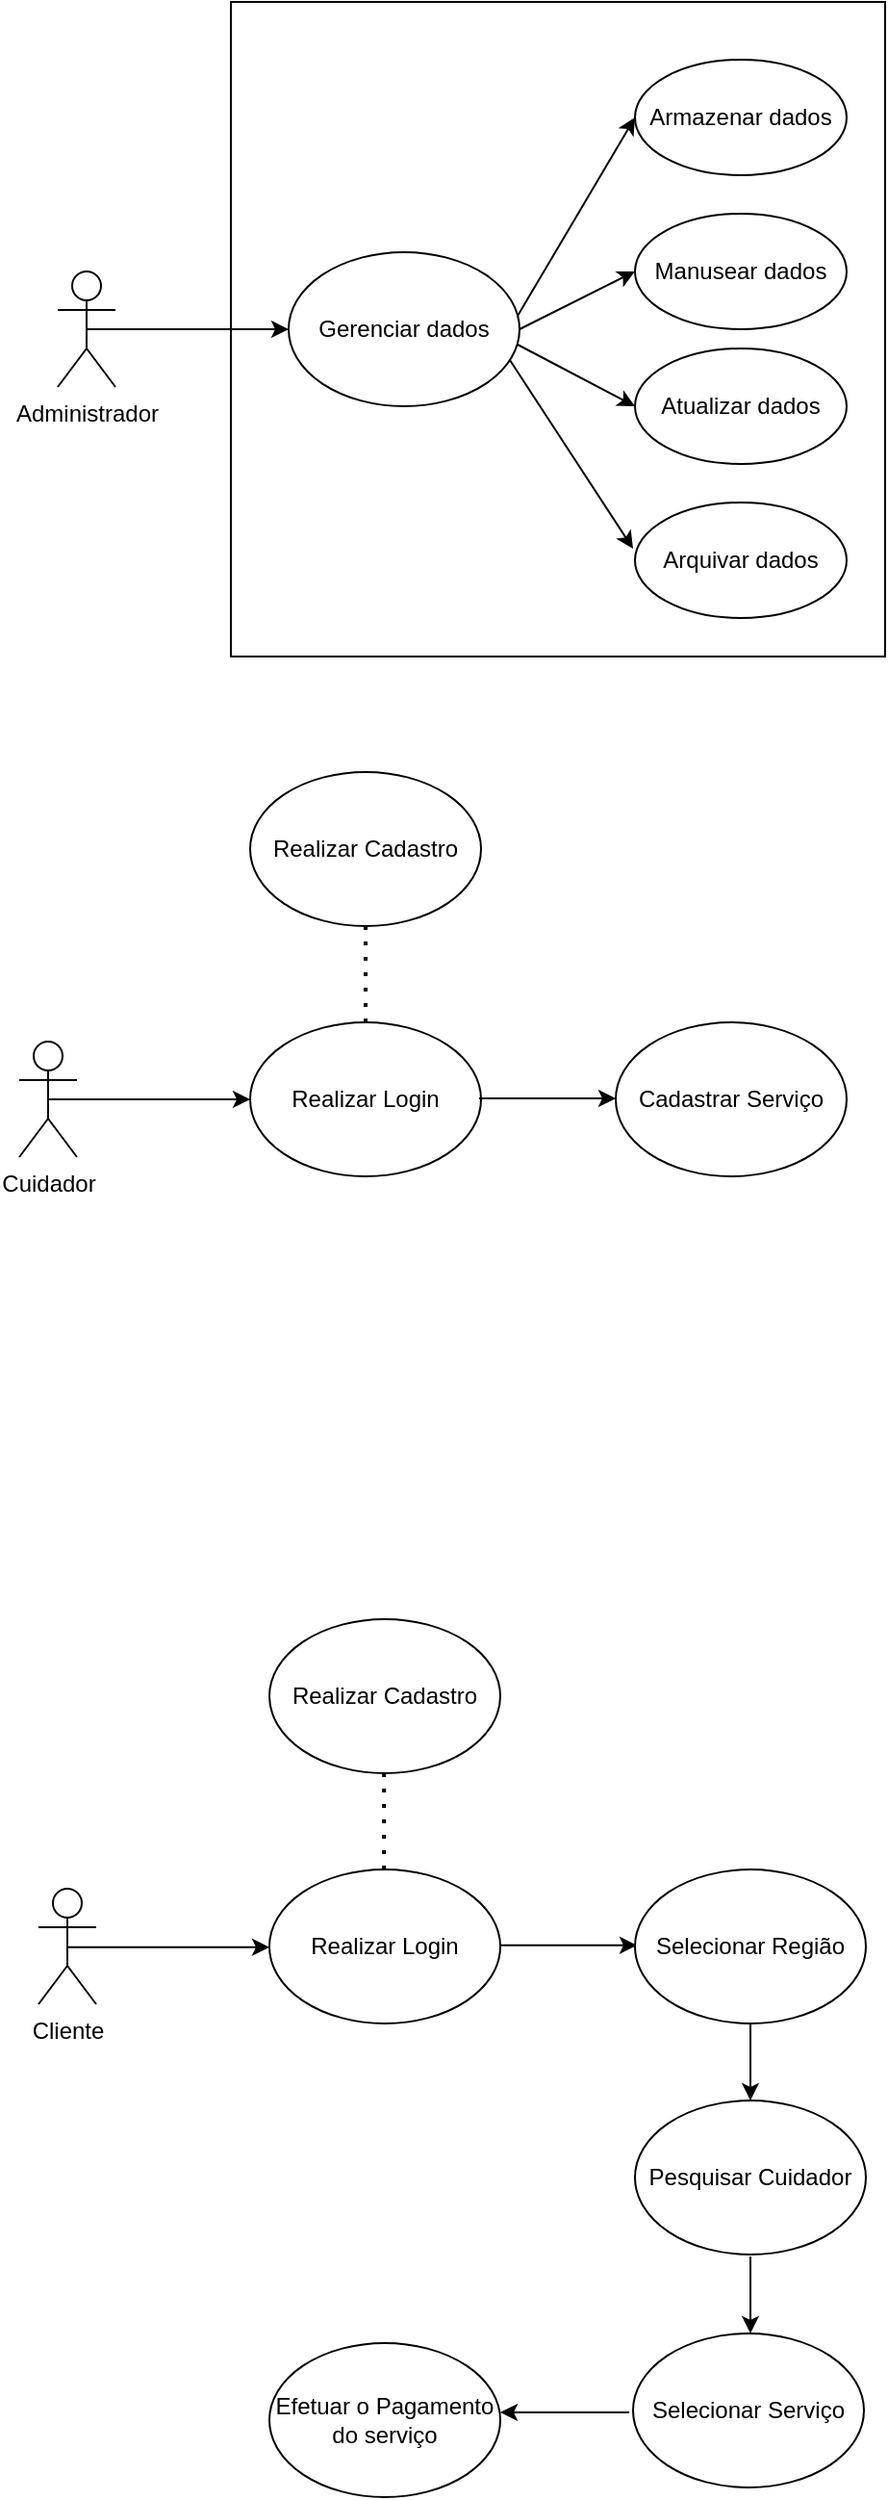 <mxfile version="20.6.0" type="github">
  <diagram id="1JFybXOpvzETL5H1QQ5i" name="Página-1">
    <mxGraphModel dx="541" dy="913" grid="1" gridSize="10" guides="1" tooltips="1" connect="1" arrows="1" fold="1" page="1" pageScale="1" pageWidth="827" pageHeight="1169" math="0" shadow="0">
      <root>
        <mxCell id="0" />
        <mxCell id="1" parent="0" />
        <mxCell id="NHUJ_iVghNOpvBfTZE3G-16" value="" style="whiteSpace=wrap;html=1;aspect=fixed;" vertex="1" parent="1">
          <mxGeometry x="270" y="10" width="340" height="340" as="geometry" />
        </mxCell>
        <mxCell id="NHUJ_iVghNOpvBfTZE3G-1" value="Cliente" style="shape=umlActor;verticalLabelPosition=bottom;verticalAlign=top;html=1;outlineConnect=0;" vertex="1" parent="1">
          <mxGeometry x="170" y="990" width="30" height="60" as="geometry" />
        </mxCell>
        <mxCell id="NHUJ_iVghNOpvBfTZE3G-2" value="Cuidador" style="shape=umlActor;verticalLabelPosition=bottom;verticalAlign=top;html=1;outlineConnect=0;" vertex="1" parent="1">
          <mxGeometry x="160" y="550" width="30" height="60" as="geometry" />
        </mxCell>
        <mxCell id="NHUJ_iVghNOpvBfTZE3G-3" value="Realizar Login" style="ellipse;whiteSpace=wrap;html=1;" vertex="1" parent="1">
          <mxGeometry x="280" y="540" width="120" height="80" as="geometry" />
        </mxCell>
        <mxCell id="NHUJ_iVghNOpvBfTZE3G-5" value="Administrador" style="shape=umlActor;verticalLabelPosition=bottom;verticalAlign=top;html=1;outlineConnect=0;" vertex="1" parent="1">
          <mxGeometry x="180" y="150" width="30" height="60" as="geometry" />
        </mxCell>
        <mxCell id="NHUJ_iVghNOpvBfTZE3G-6" value="Gerenciar dados" style="ellipse;whiteSpace=wrap;html=1;" vertex="1" parent="1">
          <mxGeometry x="300" y="140" width="120" height="80" as="geometry" />
        </mxCell>
        <mxCell id="NHUJ_iVghNOpvBfTZE3G-7" value="Armazenar dados" style="ellipse;whiteSpace=wrap;html=1;" vertex="1" parent="1">
          <mxGeometry x="480" y="40" width="110" height="60" as="geometry" />
        </mxCell>
        <mxCell id="NHUJ_iVghNOpvBfTZE3G-8" value="Manusear dados" style="ellipse;whiteSpace=wrap;html=1;" vertex="1" parent="1">
          <mxGeometry x="480" y="120" width="110" height="60" as="geometry" />
        </mxCell>
        <mxCell id="NHUJ_iVghNOpvBfTZE3G-9" value="Atualizar dados" style="ellipse;whiteSpace=wrap;html=1;" vertex="1" parent="1">
          <mxGeometry x="480" y="190" width="110" height="60" as="geometry" />
        </mxCell>
        <mxCell id="NHUJ_iVghNOpvBfTZE3G-10" value="Arquivar dados" style="ellipse;whiteSpace=wrap;html=1;" vertex="1" parent="1">
          <mxGeometry x="480" y="270" width="110" height="60" as="geometry" />
        </mxCell>
        <mxCell id="NHUJ_iVghNOpvBfTZE3G-11" value="" style="endArrow=classic;html=1;rounded=0;exitX=0.5;exitY=0.5;exitDx=0;exitDy=0;exitPerimeter=0;entryX=0;entryY=0.5;entryDx=0;entryDy=0;" edge="1" parent="1" source="NHUJ_iVghNOpvBfTZE3G-5" target="NHUJ_iVghNOpvBfTZE3G-6">
          <mxGeometry width="50" height="50" relative="1" as="geometry">
            <mxPoint x="300" y="420" as="sourcePoint" />
            <mxPoint x="350" y="370" as="targetPoint" />
          </mxGeometry>
        </mxCell>
        <mxCell id="NHUJ_iVghNOpvBfTZE3G-12" value="" style="endArrow=classic;html=1;rounded=0;exitX=0.992;exitY=0.413;exitDx=0;exitDy=0;exitPerimeter=0;entryX=0;entryY=0.5;entryDx=0;entryDy=0;" edge="1" parent="1" source="NHUJ_iVghNOpvBfTZE3G-6" target="NHUJ_iVghNOpvBfTZE3G-7">
          <mxGeometry width="50" height="50" relative="1" as="geometry">
            <mxPoint x="410" y="190" as="sourcePoint" />
            <mxPoint x="460" y="140" as="targetPoint" />
          </mxGeometry>
        </mxCell>
        <mxCell id="NHUJ_iVghNOpvBfTZE3G-13" value="" style="endArrow=classic;html=1;rounded=0;exitX=1;exitY=0.5;exitDx=0;exitDy=0;entryX=0;entryY=0.5;entryDx=0;entryDy=0;" edge="1" parent="1" source="NHUJ_iVghNOpvBfTZE3G-6" target="NHUJ_iVghNOpvBfTZE3G-8">
          <mxGeometry width="50" height="50" relative="1" as="geometry">
            <mxPoint x="429.04" y="183.04" as="sourcePoint" />
            <mxPoint x="490" y="80" as="targetPoint" />
          </mxGeometry>
        </mxCell>
        <mxCell id="NHUJ_iVghNOpvBfTZE3G-14" value="" style="endArrow=classic;html=1;rounded=0;exitX=0.992;exitY=0.6;exitDx=0;exitDy=0;entryX=0;entryY=0.5;entryDx=0;entryDy=0;exitPerimeter=0;" edge="1" parent="1" source="NHUJ_iVghNOpvBfTZE3G-6" target="NHUJ_iVghNOpvBfTZE3G-9">
          <mxGeometry width="50" height="50" relative="1" as="geometry">
            <mxPoint x="430" y="190" as="sourcePoint" />
            <mxPoint x="490" y="160" as="targetPoint" />
          </mxGeometry>
        </mxCell>
        <mxCell id="NHUJ_iVghNOpvBfTZE3G-15" value="" style="endArrow=classic;html=1;rounded=0;entryX=-0.009;entryY=0.4;entryDx=0;entryDy=0;entryPerimeter=0;exitX=0.958;exitY=0.7;exitDx=0;exitDy=0;exitPerimeter=0;" edge="1" parent="1" source="NHUJ_iVghNOpvBfTZE3G-6" target="NHUJ_iVghNOpvBfTZE3G-10">
          <mxGeometry width="50" height="50" relative="1" as="geometry">
            <mxPoint x="380" y="250" as="sourcePoint" />
            <mxPoint x="490" y="230" as="targetPoint" />
          </mxGeometry>
        </mxCell>
        <mxCell id="NHUJ_iVghNOpvBfTZE3G-19" value="" style="endArrow=classic;html=1;rounded=0;entryX=0;entryY=0.5;entryDx=0;entryDy=0;exitX=0.5;exitY=0.5;exitDx=0;exitDy=0;exitPerimeter=0;" edge="1" parent="1" source="NHUJ_iVghNOpvBfTZE3G-2" target="NHUJ_iVghNOpvBfTZE3G-3">
          <mxGeometry width="50" height="50" relative="1" as="geometry">
            <mxPoint x="210.0" y="640" as="sourcePoint" />
            <mxPoint x="290" y="570" as="targetPoint" />
          </mxGeometry>
        </mxCell>
        <mxCell id="NHUJ_iVghNOpvBfTZE3G-20" value="Realizar Cadastro" style="ellipse;whiteSpace=wrap;html=1;container=1;" vertex="1" parent="1">
          <mxGeometry x="280" y="410" width="120" height="80" as="geometry" />
        </mxCell>
        <mxCell id="NHUJ_iVghNOpvBfTZE3G-22" value="" style="endArrow=none;dashed=1;html=1;dashPattern=1 3;strokeWidth=2;rounded=0;exitX=0.5;exitY=0;exitDx=0;exitDy=0;entryX=0.5;entryY=1;entryDx=0;entryDy=0;" edge="1" parent="1" source="NHUJ_iVghNOpvBfTZE3G-3" target="NHUJ_iVghNOpvBfTZE3G-20">
          <mxGeometry width="50" height="50" relative="1" as="geometry">
            <mxPoint x="370" y="560" as="sourcePoint" />
            <mxPoint x="430" y="500" as="targetPoint" />
          </mxGeometry>
        </mxCell>
        <mxCell id="NHUJ_iVghNOpvBfTZE3G-4" value="Cadastrar Serviço" style="ellipse;whiteSpace=wrap;html=1;container=1;" vertex="1" parent="1">
          <mxGeometry x="470" y="540" width="120" height="80" as="geometry" />
        </mxCell>
        <mxCell id="NHUJ_iVghNOpvBfTZE3G-26" value="" style="endArrow=classic;html=1;rounded=0;exitX=0.5;exitY=0.5;exitDx=0;exitDy=0;exitPerimeter=0;" edge="1" parent="1">
          <mxGeometry width="50" height="50" relative="1" as="geometry">
            <mxPoint x="399" y="579.5" as="sourcePoint" />
            <mxPoint x="470" y="579.5" as="targetPoint" />
          </mxGeometry>
        </mxCell>
        <mxCell id="NHUJ_iVghNOpvBfTZE3G-27" value="" style="endArrow=classic;html=1;rounded=0;entryX=0;entryY=0.5;entryDx=0;entryDy=0;exitX=0.5;exitY=0.5;exitDx=0;exitDy=0;exitPerimeter=0;" edge="1" parent="1">
          <mxGeometry width="50" height="50" relative="1" as="geometry">
            <mxPoint x="185" y="1020.41" as="sourcePoint" />
            <mxPoint x="290" y="1020.41" as="targetPoint" />
          </mxGeometry>
        </mxCell>
        <mxCell id="NHUJ_iVghNOpvBfTZE3G-28" value="Realizar Login" style="ellipse;whiteSpace=wrap;html=1;" vertex="1" parent="1">
          <mxGeometry x="290" y="980" width="120" height="80" as="geometry" />
        </mxCell>
        <mxCell id="NHUJ_iVghNOpvBfTZE3G-29" value="" style="endArrow=none;dashed=1;html=1;dashPattern=1 3;strokeWidth=2;rounded=0;exitX=0.5;exitY=0;exitDx=0;exitDy=0;entryX=0.5;entryY=1;entryDx=0;entryDy=0;" edge="1" parent="1">
          <mxGeometry width="50" height="50" relative="1" as="geometry">
            <mxPoint x="349.58" y="980" as="sourcePoint" />
            <mxPoint x="349.58" y="930" as="targetPoint" />
          </mxGeometry>
        </mxCell>
        <mxCell id="NHUJ_iVghNOpvBfTZE3G-32" value="Realizar Cadastro" style="ellipse;whiteSpace=wrap;html=1;container=1;" vertex="1" parent="1">
          <mxGeometry x="290" y="850" width="120" height="80" as="geometry" />
        </mxCell>
        <mxCell id="NHUJ_iVghNOpvBfTZE3G-33" value="" style="endArrow=classic;html=1;rounded=0;exitX=0.5;exitY=0.5;exitDx=0;exitDy=0;exitPerimeter=0;" edge="1" parent="1">
          <mxGeometry width="50" height="50" relative="1" as="geometry">
            <mxPoint x="410" y="1019.41" as="sourcePoint" />
            <mxPoint x="481" y="1019.41" as="targetPoint" />
          </mxGeometry>
        </mxCell>
        <mxCell id="NHUJ_iVghNOpvBfTZE3G-34" value="Selecionar Serviço" style="ellipse;whiteSpace=wrap;html=1;container=1;" vertex="1" parent="1">
          <mxGeometry x="479" y="1221" width="120" height="80" as="geometry" />
        </mxCell>
        <mxCell id="NHUJ_iVghNOpvBfTZE3G-35" value="" style="endArrow=classic;html=1;rounded=0;entryX=1;entryY=0.5;entryDx=0;entryDy=0;" edge="1" parent="1">
          <mxGeometry width="50" height="50" relative="1" as="geometry">
            <mxPoint x="477" y="1262" as="sourcePoint" />
            <mxPoint x="410" y="1262" as="targetPoint" />
          </mxGeometry>
        </mxCell>
        <mxCell id="NHUJ_iVghNOpvBfTZE3G-36" value="Efetuar o Pagamento do serviço" style="ellipse;whiteSpace=wrap;html=1;container=1;" vertex="1" parent="1">
          <mxGeometry x="290" y="1226" width="120" height="80" as="geometry" />
        </mxCell>
        <mxCell id="NHUJ_iVghNOpvBfTZE3G-39" value="Selecionar Região" style="ellipse;whiteSpace=wrap;html=1;container=1;" vertex="1" parent="1">
          <mxGeometry x="480" y="980" width="120" height="80" as="geometry" />
        </mxCell>
        <mxCell id="NHUJ_iVghNOpvBfTZE3G-40" value="" style="endArrow=classic;html=1;rounded=0;exitX=0.5;exitY=1;exitDx=0;exitDy=0;entryX=0.5;entryY=0;entryDx=0;entryDy=0;" edge="1" parent="1" source="NHUJ_iVghNOpvBfTZE3G-39" target="NHUJ_iVghNOpvBfTZE3G-41">
          <mxGeometry width="50" height="50" relative="1" as="geometry">
            <mxPoint x="490" y="1140" as="sourcePoint" />
            <mxPoint x="540" y="1110" as="targetPoint" />
          </mxGeometry>
        </mxCell>
        <mxCell id="NHUJ_iVghNOpvBfTZE3G-41" value="Pesquisar Cuidador" style="ellipse;whiteSpace=wrap;html=1;container=1;" vertex="1" parent="1">
          <mxGeometry x="480" y="1100" width="120" height="80" as="geometry" />
        </mxCell>
        <mxCell id="NHUJ_iVghNOpvBfTZE3G-42" value="" style="endArrow=classic;html=1;rounded=0;exitX=0.5;exitY=1;exitDx=0;exitDy=0;entryX=0.5;entryY=0;entryDx=0;entryDy=0;" edge="1" parent="1">
          <mxGeometry width="50" height="50" relative="1" as="geometry">
            <mxPoint x="540" y="1181" as="sourcePoint" />
            <mxPoint x="540" y="1221" as="targetPoint" />
          </mxGeometry>
        </mxCell>
      </root>
    </mxGraphModel>
  </diagram>
</mxfile>
